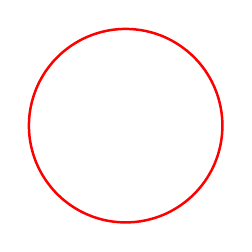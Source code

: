\begin{tikzpicture}[scale=0.45]

  \begin{axis}[
    hide axis,
    axis equal image,
    xmin = -1.42,
    xmax = 1.42,
    ymin = -1.42,
    ymax = 1.42,
    xtick = \empty,
    ytick = \empty,
    title style={align=left},
%    title={\Large $t = 1.00 \times 10^{0}$ \\ \\ \Large $\nu = 1.00$}
  ]

\addplot[red,line width=2pt] coordinates{
(1.362e+00,-2.092e-10)
(1.362e+00,2.782e-02)
(1.361e+00,5.634e-02)
(1.359e+00,8.616e-02)
(1.357e+00,1.177e-01)
(1.353e+00,1.512e-01)
(1.349e+00,1.869e-01)
(1.343e+00,2.244e-01)
(1.336e+00,2.638e-01)
(1.327e+00,3.045e-01)
(1.317e+00,3.463e-01)
(1.305e+00,3.886e-01)
(1.292e+00,4.31e-01)
(1.277e+00,4.729e-01)
(1.261e+00,5.137e-01)
(1.245e+00,5.531e-01)
(1.227e+00,5.905e-01)
(1.21e+00,6.255e-01)
(1.192e+00,6.578e-01)
(1.176e+00,6.871e-01)
(1.16e+00,7.131e-01)
(1.146e+00,7.358e-01)
(1.133e+00,7.55e-01)
(1.123e+00,7.71e-01)
(1.114e+00,7.84e-01)
(1.106e+00,7.947e-01)
(1.099e+00,8.044e-01)
(1.091e+00,8.146e-01)
(1.082e+00,8.268e-01)
(1.071e+00,8.414e-01)
(1.057e+00,8.588e-01)
(1.04e+00,8.788e-01)
(1.021e+00,9.013e-01)
(9.989e-01,9.258e-01)
(9.74e-01,9.519e-01)
(9.466e-01,9.792e-01)
(9.168e-01,1.007e+00)
(8.85e-01,1.035e+00)
(8.513e-01,1.063e+00)
(8.163e-01,1.09e+00)
(7.803e-01,1.116e+00)
(7.437e-01,1.141e+00)
(7.071e-01,1.164e+00)
(6.709e-01,1.185e+00)
(6.355e-01,1.205e+00)
(6.013e-01,1.222e+00)
(5.685e-01,1.238e+00)
(5.373e-01,1.252e+00)
(5.077e-01,1.264e+00)
(4.796e-01,1.275e+00)
(4.525e-01,1.284e+00)
(4.261e-01,1.294e+00)
(3.997e-01,1.302e+00)
(3.725e-01,1.31e+00)
(3.44e-01,1.318e+00)
(3.136e-01,1.325e+00)
(2.812e-01,1.333e+00)
(2.464e-01,1.339e+00)
(2.093e-01,1.346e+00)
(1.701e-01,1.351e+00)
(1.29e-01,1.356e+00)
(8.633e-02,1.359e+00)
(4.258e-02,1.361e+00)
(-1.783e-03,1.362e+00)
(-4.621e-02,1.361e+00)
(-9.015e-02,1.359e+00)
(-1.331e-01,1.355e+00)
(-1.743e-01,1.351e+00)
(-2.135e-01,1.345e+00)
(-2.501e-01,1.339e+00)
(-2.837e-01,1.332e+00)
(-3.14e-01,1.325e+00)
(-3.407e-01,1.319e+00)
(-3.637e-01,1.312e+00)
(-3.829e-01,1.307e+00)
(-3.987e-01,1.302e+00)
(-4.117e-01,1.298e+00)
(-4.231e-01,1.294e+00)
(-4.349e-01,1.291e+00)
(-4.488e-01,1.286e+00)
(-4.655e-01,1.28e+00)
(-4.857e-01,1.272e+00)
(-5.092e-01,1.263e+00)
(-5.359e-01,1.252e+00)
(-5.656e-01,1.239e+00)
(-5.976e-01,1.224e+00)
(-6.317e-01,1.207e+00)
(-6.673e-01,1.187e+00)
(-7.037e-01,1.166e+00)
(-7.406e-01,1.143e+00)
(-7.773e-01,1.118e+00)
(-8.134e-01,1.092e+00)
(-8.484e-01,1.065e+00)
(-8.82e-01,1.038e+00)
(-9.138e-01,1.01e+00)
(-9.435e-01,9.821e-01)
(-9.711e-01,9.548e-01)
(-9.966e-01,9.283e-01)
(-1.02e+00,9.027e-01)
(-1.041e+00,8.781e-01)
(-1.06e+00,8.546e-01)
(-1.078e+00,8.318e-01)
(-1.095e+00,8.095e-01)
(-1.111e+00,7.87e-01)
(-1.128e+00,7.638e-01)
(-1.144e+00,7.394e-01)
(-1.16e+00,7.133e-01)
(-1.177e+00,6.851e-01)
(-1.194e+00,6.546e-01)
(-1.212e+00,6.218e-01)
(-1.229e+00,5.866e-01)
(-1.246e+00,5.493e-01)
(-1.263e+00,5.101e-01)
(-1.278e+00,4.694e-01)
(-1.293e+00,4.276e-01)
(-1.306e+00,3.852e-01)
(-1.318e+00,3.427e-01)
(-1.328e+00,3.006e-01)
(-1.337e+00,2.596e-01)
(-1.344e+00,2.202e-01)
(-1.35e+00,1.829e-01)
(-1.354e+00,1.483e-01)
(-1.357e+00,1.168e-01)
(-1.359e+00,8.862e-02)
(-1.36e+00,6.414e-02)
(-1.361e+00,4.341e-02)
(-1.362e+00,2.628e-02)
(-1.362e+00,1.221e-02)
(-1.362e+00,2.228e-10)
(-1.362e+00,-1.221e-02)
(-1.362e+00,-2.628e-02)
(-1.361e+00,-4.341e-02)
(-1.36e+00,-6.414e-02)
(-1.359e+00,-8.862e-02)
(-1.357e+00,-1.168e-01)
(-1.354e+00,-1.483e-01)
(-1.35e+00,-1.829e-01)
(-1.344e+00,-2.202e-01)
(-1.337e+00,-2.596e-01)
(-1.328e+00,-3.006e-01)
(-1.318e+00,-3.427e-01)
(-1.306e+00,-3.852e-01)
(-1.293e+00,-4.276e-01)
(-1.278e+00,-4.694e-01)
(-1.263e+00,-5.101e-01)
(-1.246e+00,-5.493e-01)
(-1.229e+00,-5.866e-01)
(-1.212e+00,-6.218e-01)
(-1.194e+00,-6.546e-01)
(-1.177e+00,-6.851e-01)
(-1.16e+00,-7.133e-01)
(-1.144e+00,-7.394e-01)
(-1.128e+00,-7.638e-01)
(-1.111e+00,-7.87e-01)
(-1.095e+00,-8.095e-01)
(-1.078e+00,-8.318e-01)
(-1.06e+00,-8.546e-01)
(-1.041e+00,-8.781e-01)
(-1.02e+00,-9.027e-01)
(-9.966e-01,-9.283e-01)
(-9.711e-01,-9.548e-01)
(-9.435e-01,-9.821e-01)
(-9.138e-01,-1.01e+00)
(-8.82e-01,-1.038e+00)
(-8.484e-01,-1.065e+00)
(-8.134e-01,-1.092e+00)
(-7.773e-01,-1.118e+00)
(-7.406e-01,-1.143e+00)
(-7.037e-01,-1.166e+00)
(-6.673e-01,-1.187e+00)
(-6.317e-01,-1.207e+00)
(-5.976e-01,-1.224e+00)
(-5.656e-01,-1.239e+00)
(-5.359e-01,-1.252e+00)
(-5.092e-01,-1.263e+00)
(-4.857e-01,-1.272e+00)
(-4.655e-01,-1.28e+00)
(-4.488e-01,-1.286e+00)
(-4.349e-01,-1.291e+00)
(-4.231e-01,-1.294e+00)
(-4.117e-01,-1.298e+00)
(-3.987e-01,-1.302e+00)
(-3.829e-01,-1.307e+00)
(-3.637e-01,-1.312e+00)
(-3.407e-01,-1.319e+00)
(-3.14e-01,-1.325e+00)
(-2.837e-01,-1.332e+00)
(-2.501e-01,-1.339e+00)
(-2.135e-01,-1.345e+00)
(-1.743e-01,-1.351e+00)
(-1.331e-01,-1.355e+00)
(-9.015e-02,-1.359e+00)
(-4.621e-02,-1.361e+00)
(-1.783e-03,-1.362e+00)
(4.258e-02,-1.361e+00)
(8.633e-02,-1.359e+00)
(1.29e-01,-1.356e+00)
(1.701e-01,-1.351e+00)
(2.093e-01,-1.346e+00)
(2.464e-01,-1.339e+00)
(2.812e-01,-1.333e+00)
(3.136e-01,-1.325e+00)
(3.44e-01,-1.318e+00)
(3.725e-01,-1.31e+00)
(3.997e-01,-1.302e+00)
(4.261e-01,-1.294e+00)
(4.525e-01,-1.284e+00)
(4.796e-01,-1.275e+00)
(5.077e-01,-1.264e+00)
(5.373e-01,-1.252e+00)
(5.685e-01,-1.238e+00)
(6.013e-01,-1.222e+00)
(6.355e-01,-1.205e+00)
(6.709e-01,-1.185e+00)
(7.071e-01,-1.164e+00)
(7.437e-01,-1.141e+00)
(7.803e-01,-1.116e+00)
(8.163e-01,-1.09e+00)
(8.513e-01,-1.063e+00)
(8.85e-01,-1.035e+00)
(9.168e-01,-1.007e+00)
(9.466e-01,-9.792e-01)
(9.74e-01,-9.519e-01)
(9.989e-01,-9.258e-01)
(1.021e+00,-9.013e-01)
(1.04e+00,-8.788e-01)
(1.057e+00,-8.588e-01)
(1.071e+00,-8.414e-01)
(1.082e+00,-8.268e-01)
(1.091e+00,-8.146e-01)
(1.099e+00,-8.044e-01)
(1.106e+00,-7.947e-01)
(1.114e+00,-7.84e-01)
(1.123e+00,-7.71e-01)
(1.133e+00,-7.55e-01)
(1.146e+00,-7.358e-01)
(1.16e+00,-7.131e-01)
(1.176e+00,-6.871e-01)
(1.192e+00,-6.578e-01)
(1.21e+00,-6.255e-01)
(1.227e+00,-5.905e-01)
(1.245e+00,-5.531e-01)
(1.261e+00,-5.137e-01)
(1.277e+00,-4.729e-01)
(1.292e+00,-4.31e-01)
(1.305e+00,-3.886e-01)
(1.317e+00,-3.463e-01)
(1.327e+00,-3.045e-01)
(1.336e+00,-2.638e-01)
(1.343e+00,-2.244e-01)
(1.349e+00,-1.869e-01)
(1.353e+00,-1.512e-01)
(1.357e+00,-1.177e-01)
(1.359e+00,-8.616e-02)
(1.361e+00,-5.634e-02)
(1.362e+00,-2.782e-02)
(1.362e+00,-2.092e-10)
};



\end{axis}

\end{tikzpicture}
